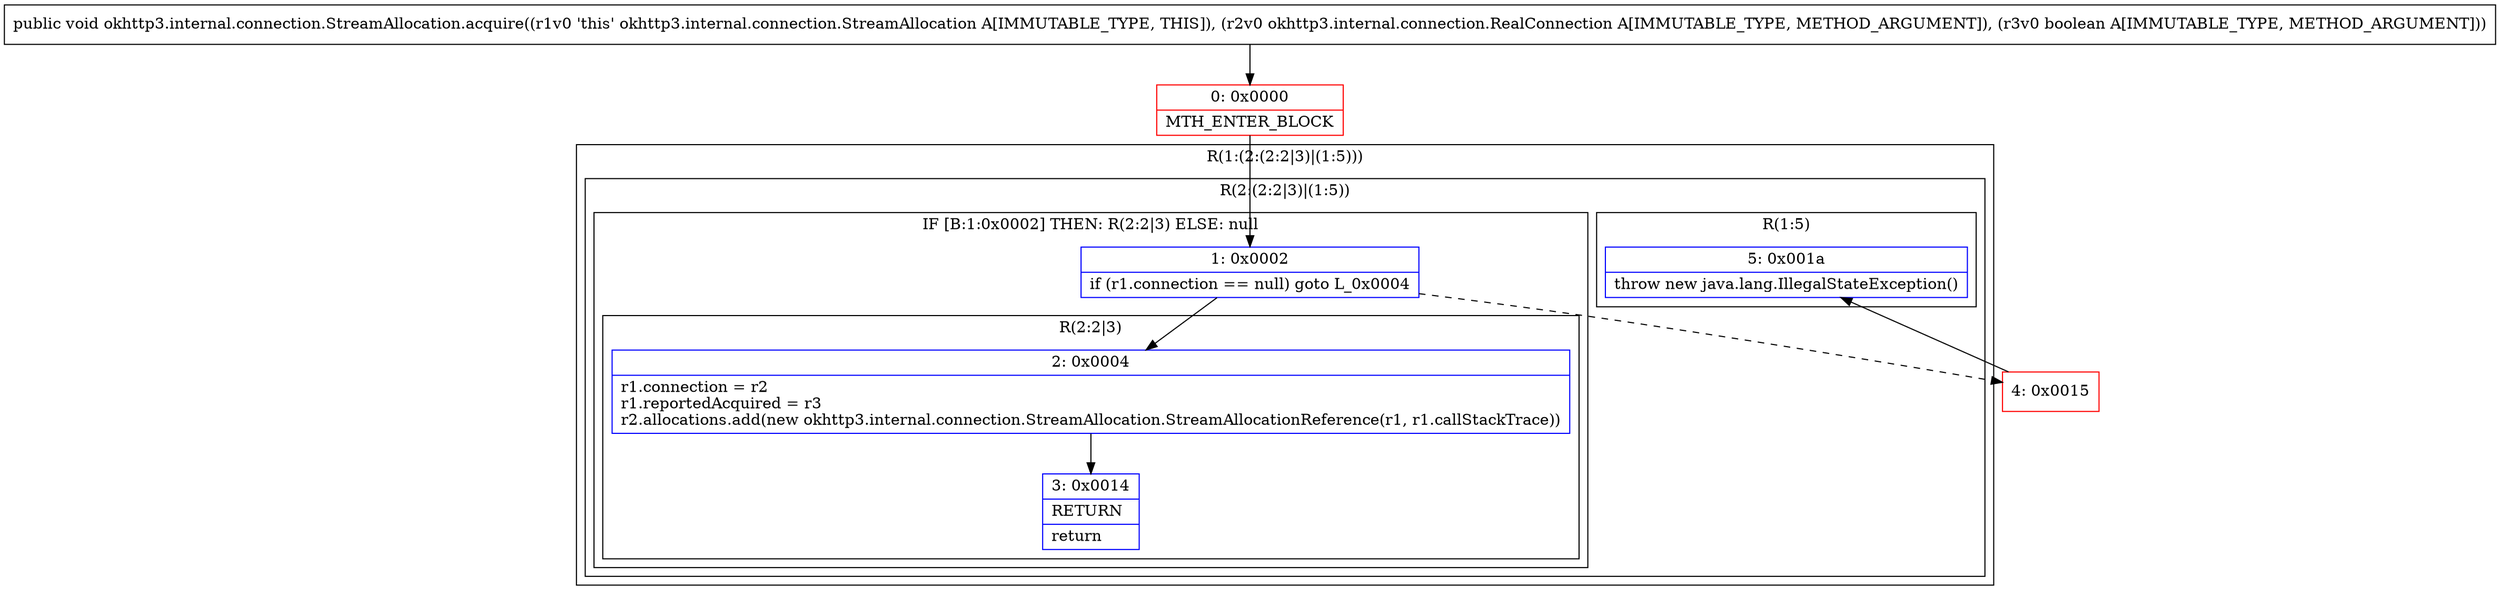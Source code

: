 digraph "CFG forokhttp3.internal.connection.StreamAllocation.acquire(Lokhttp3\/internal\/connection\/RealConnection;Z)V" {
subgraph cluster_Region_1586361047 {
label = "R(1:(2:(2:2|3)|(1:5)))";
node [shape=record,color=blue];
subgraph cluster_Region_1685544719 {
label = "R(2:(2:2|3)|(1:5))";
node [shape=record,color=blue];
subgraph cluster_IfRegion_1562549162 {
label = "IF [B:1:0x0002] THEN: R(2:2|3) ELSE: null";
node [shape=record,color=blue];
Node_1 [shape=record,label="{1\:\ 0x0002|if (r1.connection == null) goto L_0x0004\l}"];
subgraph cluster_Region_1459053622 {
label = "R(2:2|3)";
node [shape=record,color=blue];
Node_2 [shape=record,label="{2\:\ 0x0004|r1.connection = r2\lr1.reportedAcquired = r3\lr2.allocations.add(new okhttp3.internal.connection.StreamAllocation.StreamAllocationReference(r1, r1.callStackTrace))\l}"];
Node_3 [shape=record,label="{3\:\ 0x0014|RETURN\l|return\l}"];
}
}
subgraph cluster_Region_1742552949 {
label = "R(1:5)";
node [shape=record,color=blue];
Node_5 [shape=record,label="{5\:\ 0x001a|throw new java.lang.IllegalStateException()\l}"];
}
}
}
Node_0 [shape=record,color=red,label="{0\:\ 0x0000|MTH_ENTER_BLOCK\l}"];
Node_4 [shape=record,color=red,label="{4\:\ 0x0015}"];
MethodNode[shape=record,label="{public void okhttp3.internal.connection.StreamAllocation.acquire((r1v0 'this' okhttp3.internal.connection.StreamAllocation A[IMMUTABLE_TYPE, THIS]), (r2v0 okhttp3.internal.connection.RealConnection A[IMMUTABLE_TYPE, METHOD_ARGUMENT]), (r3v0 boolean A[IMMUTABLE_TYPE, METHOD_ARGUMENT])) }"];
MethodNode -> Node_0;
Node_1 -> Node_2;
Node_1 -> Node_4[style=dashed];
Node_2 -> Node_3;
Node_0 -> Node_1;
Node_4 -> Node_5;
}

